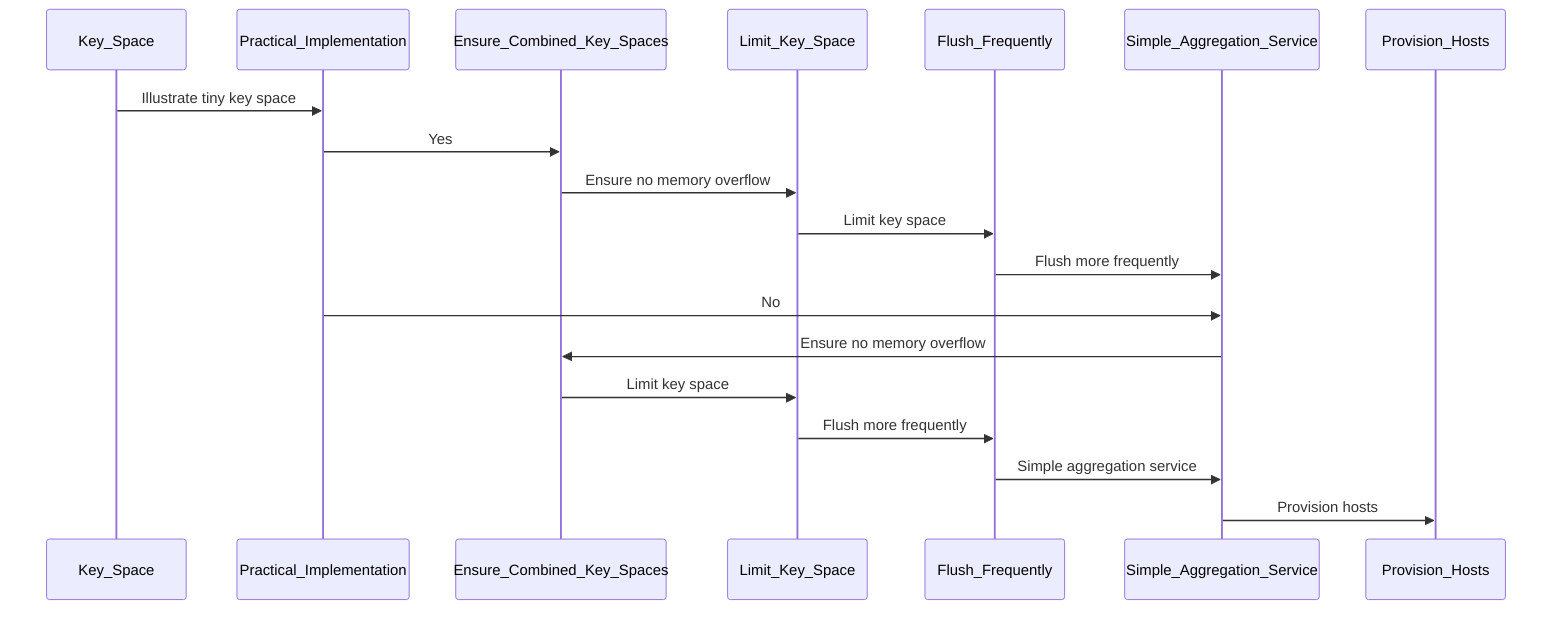 sequenceDiagram
    participant A as Key_Space
    participant B as Practical_Implementation
    participant C as Ensure_Combined_Key_Spaces
    participant D as Limit_Key_Space
    participant E as Flush_Frequently
    participant F as Simple_Aggregation_Service
    participant G as Provision_Hosts

    A->>B: Illustrate tiny key space
    B->>C: Yes
    C->>D: Ensure no memory overflow
    D->>E: Limit key space
    E->>F: Flush more frequently
    B->>F: No
    F->>C: Ensure no memory overflow
    C->>D: Limit key space
    D->>E: Flush more frequently
    E->>F: Simple aggregation service
    F->>G: Provision hosts